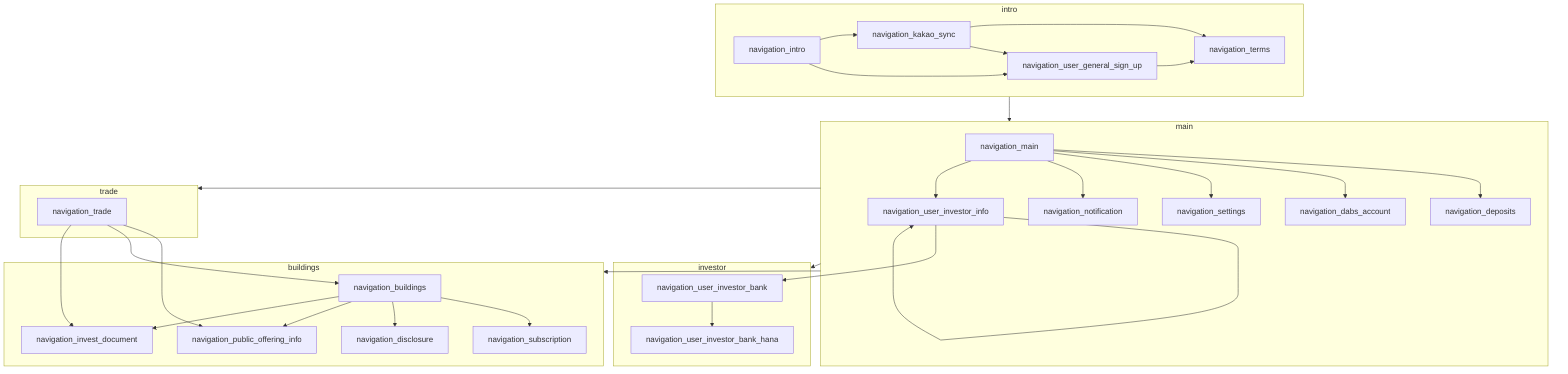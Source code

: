 flowchart TB
    subgraph intro
        navigation_intro-->navigation_kakao_sync;
        navigation_intro-->navigation_user_general_sign_up;
        navigation_kakao_sync-->navigation_terms;
        navigation_kakao_sync-->navigation_user_general_sign_up;
        navigation_user_general_sign_up-->navigation_terms;
    end
    subgraph main
        navigation_main-->navigation_deposits;
        navigation_main-->navigation_dabs_account;
        navigation_main-->navigation_settings;
        navigation_main-->navigation_notification;
        navigation_main-->navigation_user_investor_info;
    end
    subgraph investor
        navigation_user_investor_info-->navigation_user_investor_info;
        navigation_user_investor_info-->navigation_user_investor_bank;
        navigation_user_investor_bank-->navigation_user_investor_bank_hana;
    end
    subgraph buildings
        navigation_buildings-->navigation_subscription;
        navigation_buildings-->navigation_disclosure;
        navigation_buildings-->navigation_public_offering_info;
        navigation_buildings-->navigation_invest_document;
    end
    subgraph trade
        navigation_trade-->navigation_public_offering_info;
        navigation_trade-->navigation_buildings;
        navigation_trade-->navigation_invest_document;
    end
    intro --> main;
    main --> investor;
    main --> buildings;
    main --> trade;